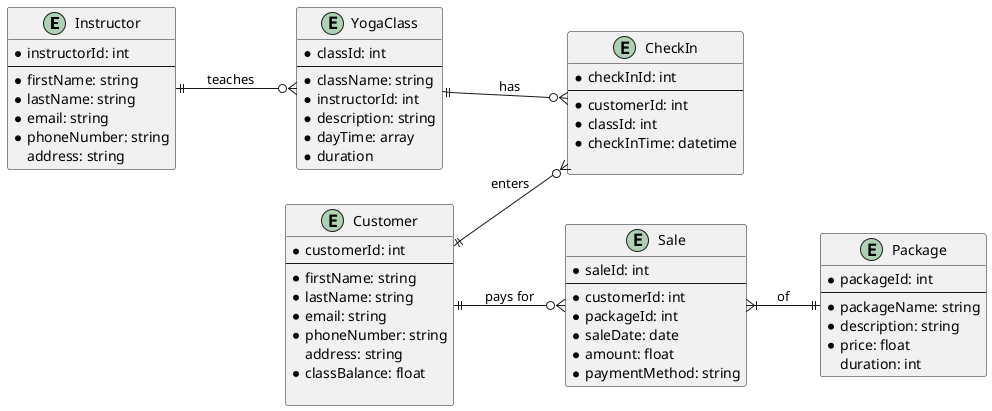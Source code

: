 @startuml "YogiTrack Data Model"
left to right direction
entity Instructor {
  * instructorId: int
  --
  * firstName: string
  * lastName: string
  * email: string
  * phoneNumber: string
  address: string
}

entity Package {
  * packageId: int
  --
  * packageName: string
  * description: string
  * price: float
  duration: int
}
entity YogaClass {
  * classId: int
  --
  * className: string
  * instructorId: int
  * description: string 
  * dayTime: array 
  * duration
}
entity Customer {
  * customerId: int
  --
  * firstName: string
  * lastName: string
  * email: string
  * phoneNumber: string
  address: string
  * classBalance: float

}

entity Sale {
  * saleId: int
  --
  * customerId: int
  * packageId: int
  * saleDate: date
  * amount: float
  * paymentMethod: string
  }

entity CheckIn {
  * checkInId: int
  --
  * customerId: int
  * classId: int
  * checkInTime: datetime

    }

Instructor ||--o{ YogaClass : teaches
Customer ||--o{ CheckIn : enters
YogaClass ||--o{ CheckIn : has
Customer ||--o{ Sale : pays for
Sale }|--|| Package : of

@enduml
